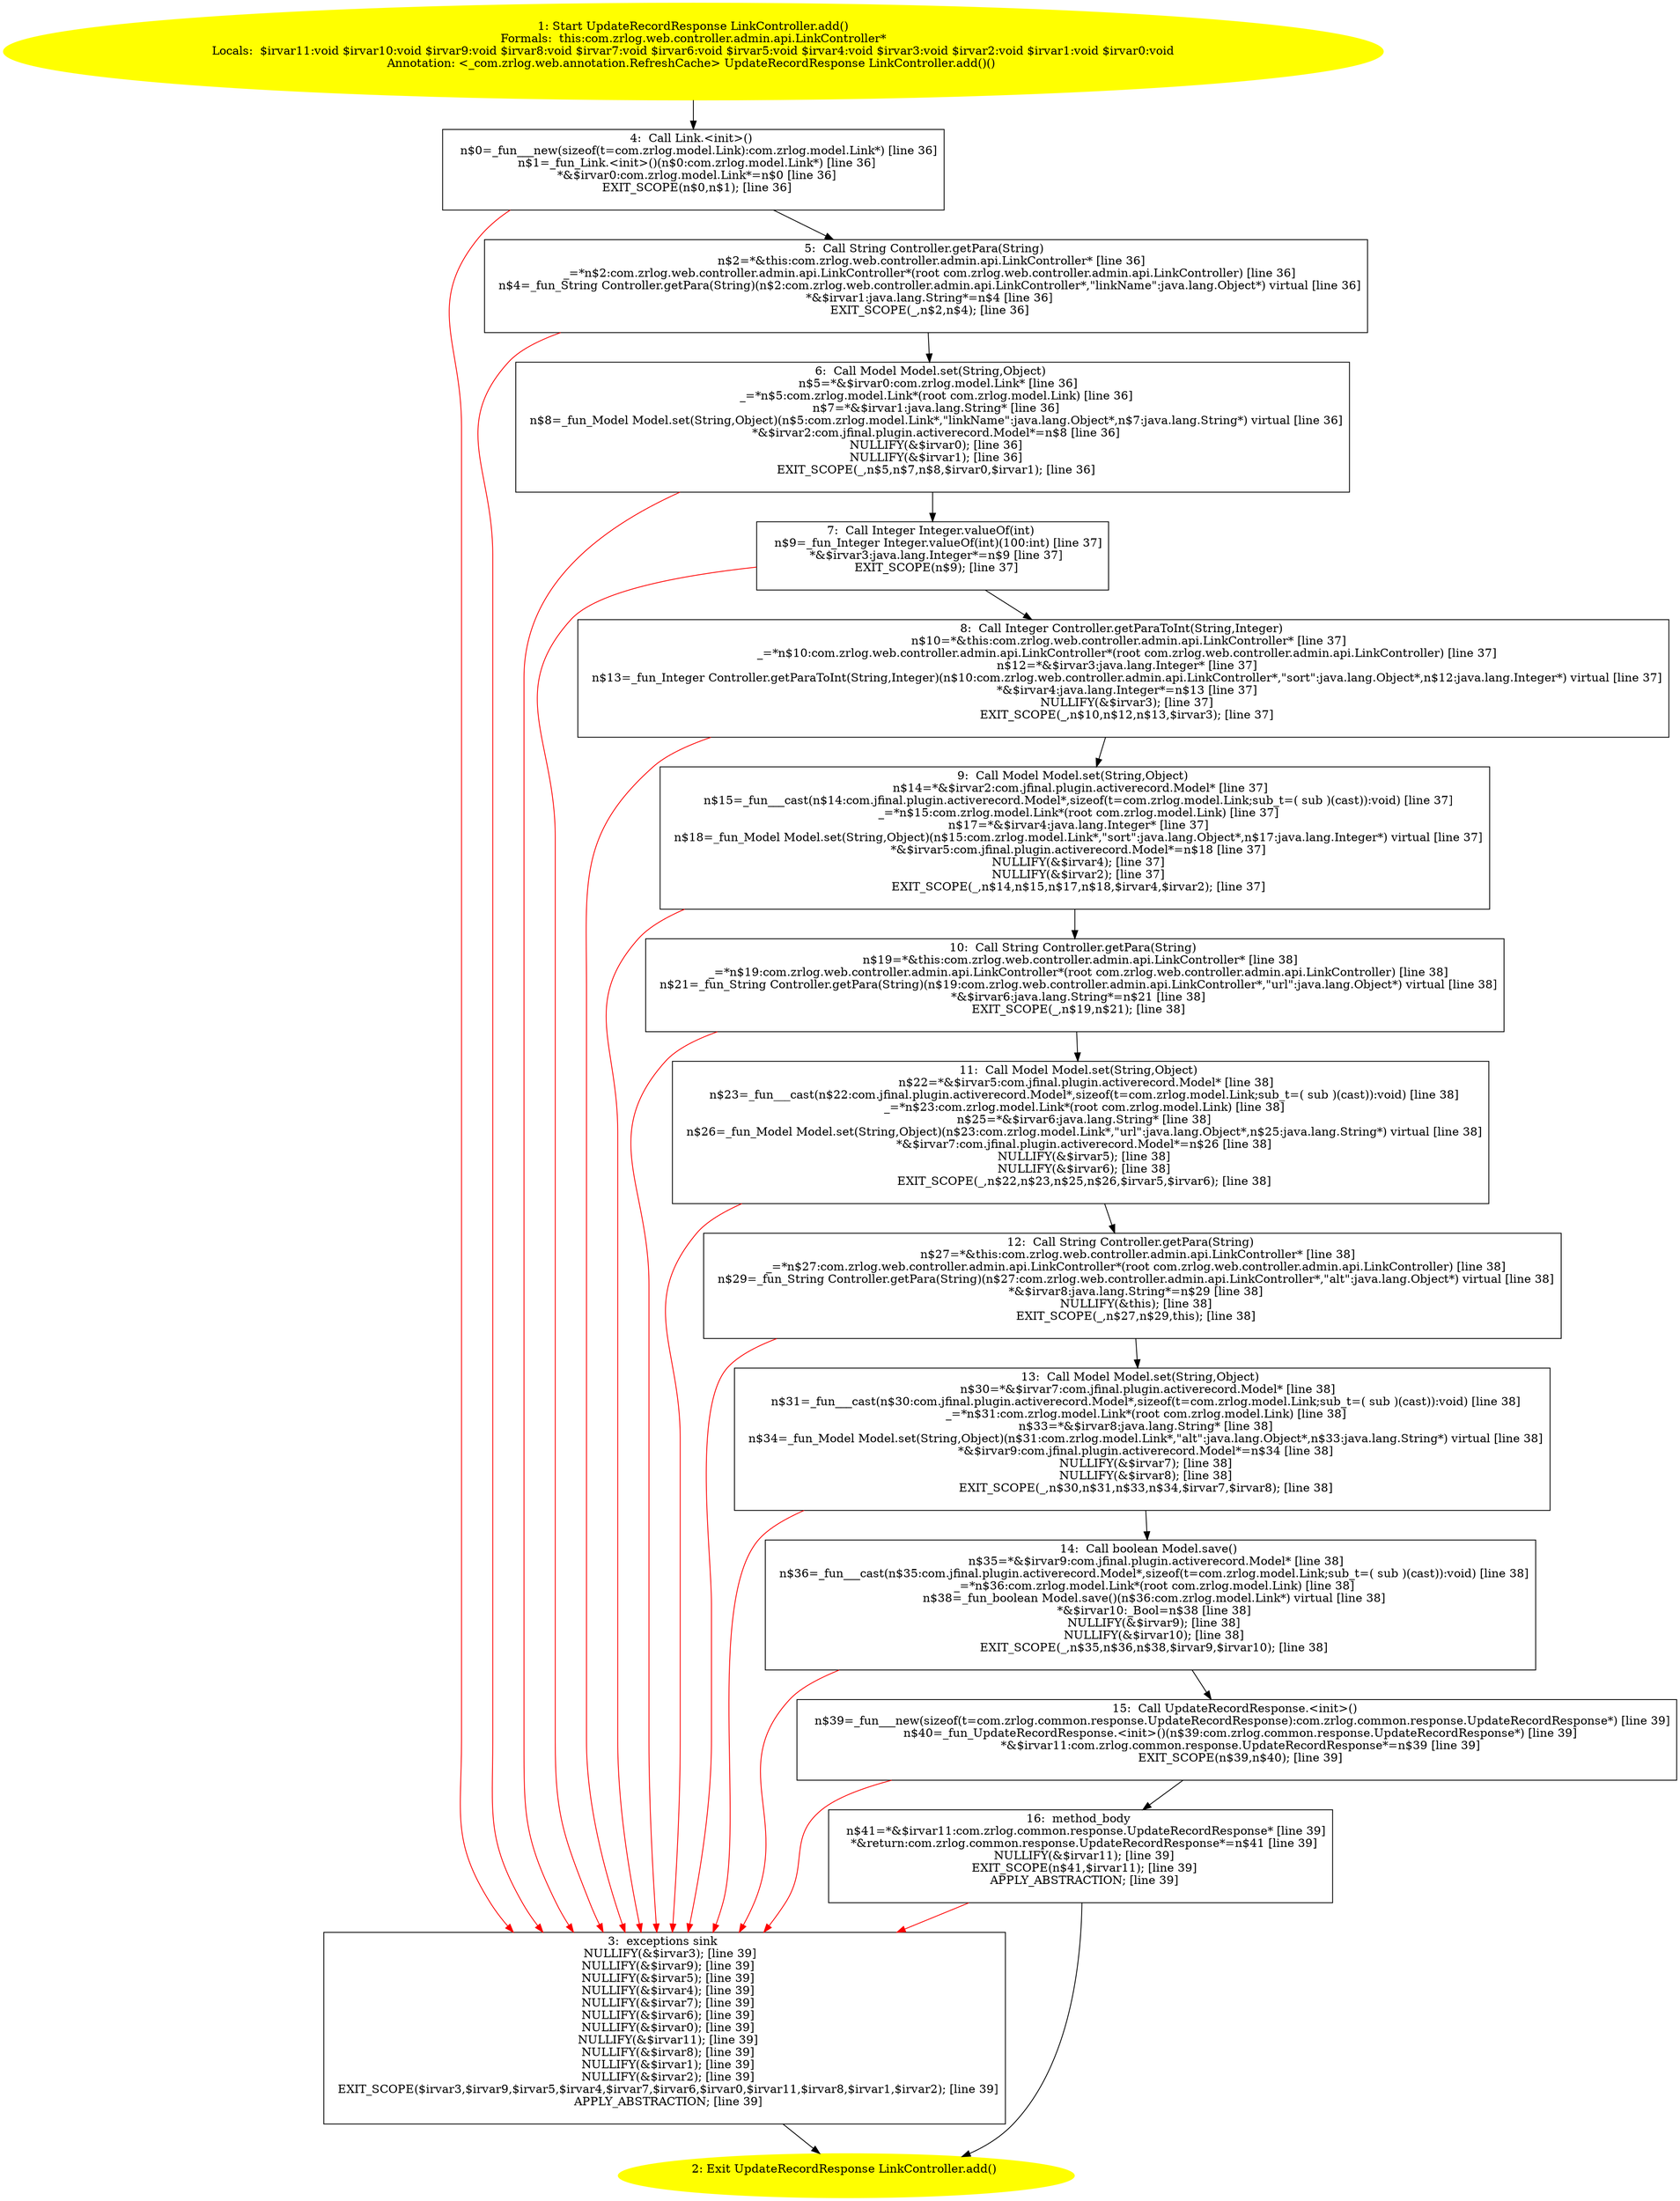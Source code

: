 /* @generated */
digraph cfg {
"com.zrlog.web.controller.admin.api.LinkController.add():com.zrlog.common.response.UpdateRecordRespon.764ece227195ac589cf312fb0e39b98a_1" [label="1: Start UpdateRecordResponse LinkController.add()\nFormals:  this:com.zrlog.web.controller.admin.api.LinkController*\nLocals:  $irvar11:void $irvar10:void $irvar9:void $irvar8:void $irvar7:void $irvar6:void $irvar5:void $irvar4:void $irvar3:void $irvar2:void $irvar1:void $irvar0:void\nAnnotation: <_com.zrlog.web.annotation.RefreshCache> UpdateRecordResponse LinkController.add()() \n  " color=yellow style=filled]
	

	 "com.zrlog.web.controller.admin.api.LinkController.add():com.zrlog.common.response.UpdateRecordRespon.764ece227195ac589cf312fb0e39b98a_1" -> "com.zrlog.web.controller.admin.api.LinkController.add():com.zrlog.common.response.UpdateRecordRespon.764ece227195ac589cf312fb0e39b98a_4" ;
"com.zrlog.web.controller.admin.api.LinkController.add():com.zrlog.common.response.UpdateRecordRespon.764ece227195ac589cf312fb0e39b98a_2" [label="2: Exit UpdateRecordResponse LinkController.add() \n  " color=yellow style=filled]
	

"com.zrlog.web.controller.admin.api.LinkController.add():com.zrlog.common.response.UpdateRecordRespon.764ece227195ac589cf312fb0e39b98a_3" [label="3:  exceptions sink \n   NULLIFY(&$irvar3); [line 39]\n  NULLIFY(&$irvar9); [line 39]\n  NULLIFY(&$irvar5); [line 39]\n  NULLIFY(&$irvar4); [line 39]\n  NULLIFY(&$irvar7); [line 39]\n  NULLIFY(&$irvar6); [line 39]\n  NULLIFY(&$irvar0); [line 39]\n  NULLIFY(&$irvar11); [line 39]\n  NULLIFY(&$irvar8); [line 39]\n  NULLIFY(&$irvar1); [line 39]\n  NULLIFY(&$irvar2); [line 39]\n  EXIT_SCOPE($irvar3,$irvar9,$irvar5,$irvar4,$irvar7,$irvar6,$irvar0,$irvar11,$irvar8,$irvar1,$irvar2); [line 39]\n  APPLY_ABSTRACTION; [line 39]\n " shape="box"]
	

	 "com.zrlog.web.controller.admin.api.LinkController.add():com.zrlog.common.response.UpdateRecordRespon.764ece227195ac589cf312fb0e39b98a_3" -> "com.zrlog.web.controller.admin.api.LinkController.add():com.zrlog.common.response.UpdateRecordRespon.764ece227195ac589cf312fb0e39b98a_2" ;
"com.zrlog.web.controller.admin.api.LinkController.add():com.zrlog.common.response.UpdateRecordRespon.764ece227195ac589cf312fb0e39b98a_4" [label="4:  Call Link.<init>() \n   n$0=_fun___new(sizeof(t=com.zrlog.model.Link):com.zrlog.model.Link*) [line 36]\n  n$1=_fun_Link.<init>()(n$0:com.zrlog.model.Link*) [line 36]\n  *&$irvar0:com.zrlog.model.Link*=n$0 [line 36]\n  EXIT_SCOPE(n$0,n$1); [line 36]\n " shape="box"]
	

	 "com.zrlog.web.controller.admin.api.LinkController.add():com.zrlog.common.response.UpdateRecordRespon.764ece227195ac589cf312fb0e39b98a_4" -> "com.zrlog.web.controller.admin.api.LinkController.add():com.zrlog.common.response.UpdateRecordRespon.764ece227195ac589cf312fb0e39b98a_5" ;
	 "com.zrlog.web.controller.admin.api.LinkController.add():com.zrlog.common.response.UpdateRecordRespon.764ece227195ac589cf312fb0e39b98a_4" -> "com.zrlog.web.controller.admin.api.LinkController.add():com.zrlog.common.response.UpdateRecordRespon.764ece227195ac589cf312fb0e39b98a_3" [color="red" ];
"com.zrlog.web.controller.admin.api.LinkController.add():com.zrlog.common.response.UpdateRecordRespon.764ece227195ac589cf312fb0e39b98a_5" [label="5:  Call String Controller.getPara(String) \n   n$2=*&this:com.zrlog.web.controller.admin.api.LinkController* [line 36]\n  _=*n$2:com.zrlog.web.controller.admin.api.LinkController*(root com.zrlog.web.controller.admin.api.LinkController) [line 36]\n  n$4=_fun_String Controller.getPara(String)(n$2:com.zrlog.web.controller.admin.api.LinkController*,\"linkName\":java.lang.Object*) virtual [line 36]\n  *&$irvar1:java.lang.String*=n$4 [line 36]\n  EXIT_SCOPE(_,n$2,n$4); [line 36]\n " shape="box"]
	

	 "com.zrlog.web.controller.admin.api.LinkController.add():com.zrlog.common.response.UpdateRecordRespon.764ece227195ac589cf312fb0e39b98a_5" -> "com.zrlog.web.controller.admin.api.LinkController.add():com.zrlog.common.response.UpdateRecordRespon.764ece227195ac589cf312fb0e39b98a_6" ;
	 "com.zrlog.web.controller.admin.api.LinkController.add():com.zrlog.common.response.UpdateRecordRespon.764ece227195ac589cf312fb0e39b98a_5" -> "com.zrlog.web.controller.admin.api.LinkController.add():com.zrlog.common.response.UpdateRecordRespon.764ece227195ac589cf312fb0e39b98a_3" [color="red" ];
"com.zrlog.web.controller.admin.api.LinkController.add():com.zrlog.common.response.UpdateRecordRespon.764ece227195ac589cf312fb0e39b98a_6" [label="6:  Call Model Model.set(String,Object) \n   n$5=*&$irvar0:com.zrlog.model.Link* [line 36]\n  _=*n$5:com.zrlog.model.Link*(root com.zrlog.model.Link) [line 36]\n  n$7=*&$irvar1:java.lang.String* [line 36]\n  n$8=_fun_Model Model.set(String,Object)(n$5:com.zrlog.model.Link*,\"linkName\":java.lang.Object*,n$7:java.lang.String*) virtual [line 36]\n  *&$irvar2:com.jfinal.plugin.activerecord.Model*=n$8 [line 36]\n  NULLIFY(&$irvar0); [line 36]\n  NULLIFY(&$irvar1); [line 36]\n  EXIT_SCOPE(_,n$5,n$7,n$8,$irvar0,$irvar1); [line 36]\n " shape="box"]
	

	 "com.zrlog.web.controller.admin.api.LinkController.add():com.zrlog.common.response.UpdateRecordRespon.764ece227195ac589cf312fb0e39b98a_6" -> "com.zrlog.web.controller.admin.api.LinkController.add():com.zrlog.common.response.UpdateRecordRespon.764ece227195ac589cf312fb0e39b98a_7" ;
	 "com.zrlog.web.controller.admin.api.LinkController.add():com.zrlog.common.response.UpdateRecordRespon.764ece227195ac589cf312fb0e39b98a_6" -> "com.zrlog.web.controller.admin.api.LinkController.add():com.zrlog.common.response.UpdateRecordRespon.764ece227195ac589cf312fb0e39b98a_3" [color="red" ];
"com.zrlog.web.controller.admin.api.LinkController.add():com.zrlog.common.response.UpdateRecordRespon.764ece227195ac589cf312fb0e39b98a_7" [label="7:  Call Integer Integer.valueOf(int) \n   n$9=_fun_Integer Integer.valueOf(int)(100:int) [line 37]\n  *&$irvar3:java.lang.Integer*=n$9 [line 37]\n  EXIT_SCOPE(n$9); [line 37]\n " shape="box"]
	

	 "com.zrlog.web.controller.admin.api.LinkController.add():com.zrlog.common.response.UpdateRecordRespon.764ece227195ac589cf312fb0e39b98a_7" -> "com.zrlog.web.controller.admin.api.LinkController.add():com.zrlog.common.response.UpdateRecordRespon.764ece227195ac589cf312fb0e39b98a_8" ;
	 "com.zrlog.web.controller.admin.api.LinkController.add():com.zrlog.common.response.UpdateRecordRespon.764ece227195ac589cf312fb0e39b98a_7" -> "com.zrlog.web.controller.admin.api.LinkController.add():com.zrlog.common.response.UpdateRecordRespon.764ece227195ac589cf312fb0e39b98a_3" [color="red" ];
"com.zrlog.web.controller.admin.api.LinkController.add():com.zrlog.common.response.UpdateRecordRespon.764ece227195ac589cf312fb0e39b98a_8" [label="8:  Call Integer Controller.getParaToInt(String,Integer) \n   n$10=*&this:com.zrlog.web.controller.admin.api.LinkController* [line 37]\n  _=*n$10:com.zrlog.web.controller.admin.api.LinkController*(root com.zrlog.web.controller.admin.api.LinkController) [line 37]\n  n$12=*&$irvar3:java.lang.Integer* [line 37]\n  n$13=_fun_Integer Controller.getParaToInt(String,Integer)(n$10:com.zrlog.web.controller.admin.api.LinkController*,\"sort\":java.lang.Object*,n$12:java.lang.Integer*) virtual [line 37]\n  *&$irvar4:java.lang.Integer*=n$13 [line 37]\n  NULLIFY(&$irvar3); [line 37]\n  EXIT_SCOPE(_,n$10,n$12,n$13,$irvar3); [line 37]\n " shape="box"]
	

	 "com.zrlog.web.controller.admin.api.LinkController.add():com.zrlog.common.response.UpdateRecordRespon.764ece227195ac589cf312fb0e39b98a_8" -> "com.zrlog.web.controller.admin.api.LinkController.add():com.zrlog.common.response.UpdateRecordRespon.764ece227195ac589cf312fb0e39b98a_9" ;
	 "com.zrlog.web.controller.admin.api.LinkController.add():com.zrlog.common.response.UpdateRecordRespon.764ece227195ac589cf312fb0e39b98a_8" -> "com.zrlog.web.controller.admin.api.LinkController.add():com.zrlog.common.response.UpdateRecordRespon.764ece227195ac589cf312fb0e39b98a_3" [color="red" ];
"com.zrlog.web.controller.admin.api.LinkController.add():com.zrlog.common.response.UpdateRecordRespon.764ece227195ac589cf312fb0e39b98a_9" [label="9:  Call Model Model.set(String,Object) \n   n$14=*&$irvar2:com.jfinal.plugin.activerecord.Model* [line 37]\n  n$15=_fun___cast(n$14:com.jfinal.plugin.activerecord.Model*,sizeof(t=com.zrlog.model.Link;sub_t=( sub )(cast)):void) [line 37]\n  _=*n$15:com.zrlog.model.Link*(root com.zrlog.model.Link) [line 37]\n  n$17=*&$irvar4:java.lang.Integer* [line 37]\n  n$18=_fun_Model Model.set(String,Object)(n$15:com.zrlog.model.Link*,\"sort\":java.lang.Object*,n$17:java.lang.Integer*) virtual [line 37]\n  *&$irvar5:com.jfinal.plugin.activerecord.Model*=n$18 [line 37]\n  NULLIFY(&$irvar4); [line 37]\n  NULLIFY(&$irvar2); [line 37]\n  EXIT_SCOPE(_,n$14,n$15,n$17,n$18,$irvar4,$irvar2); [line 37]\n " shape="box"]
	

	 "com.zrlog.web.controller.admin.api.LinkController.add():com.zrlog.common.response.UpdateRecordRespon.764ece227195ac589cf312fb0e39b98a_9" -> "com.zrlog.web.controller.admin.api.LinkController.add():com.zrlog.common.response.UpdateRecordRespon.764ece227195ac589cf312fb0e39b98a_10" ;
	 "com.zrlog.web.controller.admin.api.LinkController.add():com.zrlog.common.response.UpdateRecordRespon.764ece227195ac589cf312fb0e39b98a_9" -> "com.zrlog.web.controller.admin.api.LinkController.add():com.zrlog.common.response.UpdateRecordRespon.764ece227195ac589cf312fb0e39b98a_3" [color="red" ];
"com.zrlog.web.controller.admin.api.LinkController.add():com.zrlog.common.response.UpdateRecordRespon.764ece227195ac589cf312fb0e39b98a_10" [label="10:  Call String Controller.getPara(String) \n   n$19=*&this:com.zrlog.web.controller.admin.api.LinkController* [line 38]\n  _=*n$19:com.zrlog.web.controller.admin.api.LinkController*(root com.zrlog.web.controller.admin.api.LinkController) [line 38]\n  n$21=_fun_String Controller.getPara(String)(n$19:com.zrlog.web.controller.admin.api.LinkController*,\"url\":java.lang.Object*) virtual [line 38]\n  *&$irvar6:java.lang.String*=n$21 [line 38]\n  EXIT_SCOPE(_,n$19,n$21); [line 38]\n " shape="box"]
	

	 "com.zrlog.web.controller.admin.api.LinkController.add():com.zrlog.common.response.UpdateRecordRespon.764ece227195ac589cf312fb0e39b98a_10" -> "com.zrlog.web.controller.admin.api.LinkController.add():com.zrlog.common.response.UpdateRecordRespon.764ece227195ac589cf312fb0e39b98a_11" ;
	 "com.zrlog.web.controller.admin.api.LinkController.add():com.zrlog.common.response.UpdateRecordRespon.764ece227195ac589cf312fb0e39b98a_10" -> "com.zrlog.web.controller.admin.api.LinkController.add():com.zrlog.common.response.UpdateRecordRespon.764ece227195ac589cf312fb0e39b98a_3" [color="red" ];
"com.zrlog.web.controller.admin.api.LinkController.add():com.zrlog.common.response.UpdateRecordRespon.764ece227195ac589cf312fb0e39b98a_11" [label="11:  Call Model Model.set(String,Object) \n   n$22=*&$irvar5:com.jfinal.plugin.activerecord.Model* [line 38]\n  n$23=_fun___cast(n$22:com.jfinal.plugin.activerecord.Model*,sizeof(t=com.zrlog.model.Link;sub_t=( sub )(cast)):void) [line 38]\n  _=*n$23:com.zrlog.model.Link*(root com.zrlog.model.Link) [line 38]\n  n$25=*&$irvar6:java.lang.String* [line 38]\n  n$26=_fun_Model Model.set(String,Object)(n$23:com.zrlog.model.Link*,\"url\":java.lang.Object*,n$25:java.lang.String*) virtual [line 38]\n  *&$irvar7:com.jfinal.plugin.activerecord.Model*=n$26 [line 38]\n  NULLIFY(&$irvar5); [line 38]\n  NULLIFY(&$irvar6); [line 38]\n  EXIT_SCOPE(_,n$22,n$23,n$25,n$26,$irvar5,$irvar6); [line 38]\n " shape="box"]
	

	 "com.zrlog.web.controller.admin.api.LinkController.add():com.zrlog.common.response.UpdateRecordRespon.764ece227195ac589cf312fb0e39b98a_11" -> "com.zrlog.web.controller.admin.api.LinkController.add():com.zrlog.common.response.UpdateRecordRespon.764ece227195ac589cf312fb0e39b98a_12" ;
	 "com.zrlog.web.controller.admin.api.LinkController.add():com.zrlog.common.response.UpdateRecordRespon.764ece227195ac589cf312fb0e39b98a_11" -> "com.zrlog.web.controller.admin.api.LinkController.add():com.zrlog.common.response.UpdateRecordRespon.764ece227195ac589cf312fb0e39b98a_3" [color="red" ];
"com.zrlog.web.controller.admin.api.LinkController.add():com.zrlog.common.response.UpdateRecordRespon.764ece227195ac589cf312fb0e39b98a_12" [label="12:  Call String Controller.getPara(String) \n   n$27=*&this:com.zrlog.web.controller.admin.api.LinkController* [line 38]\n  _=*n$27:com.zrlog.web.controller.admin.api.LinkController*(root com.zrlog.web.controller.admin.api.LinkController) [line 38]\n  n$29=_fun_String Controller.getPara(String)(n$27:com.zrlog.web.controller.admin.api.LinkController*,\"alt\":java.lang.Object*) virtual [line 38]\n  *&$irvar8:java.lang.String*=n$29 [line 38]\n  NULLIFY(&this); [line 38]\n  EXIT_SCOPE(_,n$27,n$29,this); [line 38]\n " shape="box"]
	

	 "com.zrlog.web.controller.admin.api.LinkController.add():com.zrlog.common.response.UpdateRecordRespon.764ece227195ac589cf312fb0e39b98a_12" -> "com.zrlog.web.controller.admin.api.LinkController.add():com.zrlog.common.response.UpdateRecordRespon.764ece227195ac589cf312fb0e39b98a_13" ;
	 "com.zrlog.web.controller.admin.api.LinkController.add():com.zrlog.common.response.UpdateRecordRespon.764ece227195ac589cf312fb0e39b98a_12" -> "com.zrlog.web.controller.admin.api.LinkController.add():com.zrlog.common.response.UpdateRecordRespon.764ece227195ac589cf312fb0e39b98a_3" [color="red" ];
"com.zrlog.web.controller.admin.api.LinkController.add():com.zrlog.common.response.UpdateRecordRespon.764ece227195ac589cf312fb0e39b98a_13" [label="13:  Call Model Model.set(String,Object) \n   n$30=*&$irvar7:com.jfinal.plugin.activerecord.Model* [line 38]\n  n$31=_fun___cast(n$30:com.jfinal.plugin.activerecord.Model*,sizeof(t=com.zrlog.model.Link;sub_t=( sub )(cast)):void) [line 38]\n  _=*n$31:com.zrlog.model.Link*(root com.zrlog.model.Link) [line 38]\n  n$33=*&$irvar8:java.lang.String* [line 38]\n  n$34=_fun_Model Model.set(String,Object)(n$31:com.zrlog.model.Link*,\"alt\":java.lang.Object*,n$33:java.lang.String*) virtual [line 38]\n  *&$irvar9:com.jfinal.plugin.activerecord.Model*=n$34 [line 38]\n  NULLIFY(&$irvar7); [line 38]\n  NULLIFY(&$irvar8); [line 38]\n  EXIT_SCOPE(_,n$30,n$31,n$33,n$34,$irvar7,$irvar8); [line 38]\n " shape="box"]
	

	 "com.zrlog.web.controller.admin.api.LinkController.add():com.zrlog.common.response.UpdateRecordRespon.764ece227195ac589cf312fb0e39b98a_13" -> "com.zrlog.web.controller.admin.api.LinkController.add():com.zrlog.common.response.UpdateRecordRespon.764ece227195ac589cf312fb0e39b98a_14" ;
	 "com.zrlog.web.controller.admin.api.LinkController.add():com.zrlog.common.response.UpdateRecordRespon.764ece227195ac589cf312fb0e39b98a_13" -> "com.zrlog.web.controller.admin.api.LinkController.add():com.zrlog.common.response.UpdateRecordRespon.764ece227195ac589cf312fb0e39b98a_3" [color="red" ];
"com.zrlog.web.controller.admin.api.LinkController.add():com.zrlog.common.response.UpdateRecordRespon.764ece227195ac589cf312fb0e39b98a_14" [label="14:  Call boolean Model.save() \n   n$35=*&$irvar9:com.jfinal.plugin.activerecord.Model* [line 38]\n  n$36=_fun___cast(n$35:com.jfinal.plugin.activerecord.Model*,sizeof(t=com.zrlog.model.Link;sub_t=( sub )(cast)):void) [line 38]\n  _=*n$36:com.zrlog.model.Link*(root com.zrlog.model.Link) [line 38]\n  n$38=_fun_boolean Model.save()(n$36:com.zrlog.model.Link*) virtual [line 38]\n  *&$irvar10:_Bool=n$38 [line 38]\n  NULLIFY(&$irvar9); [line 38]\n  NULLIFY(&$irvar10); [line 38]\n  EXIT_SCOPE(_,n$35,n$36,n$38,$irvar9,$irvar10); [line 38]\n " shape="box"]
	

	 "com.zrlog.web.controller.admin.api.LinkController.add():com.zrlog.common.response.UpdateRecordRespon.764ece227195ac589cf312fb0e39b98a_14" -> "com.zrlog.web.controller.admin.api.LinkController.add():com.zrlog.common.response.UpdateRecordRespon.764ece227195ac589cf312fb0e39b98a_15" ;
	 "com.zrlog.web.controller.admin.api.LinkController.add():com.zrlog.common.response.UpdateRecordRespon.764ece227195ac589cf312fb0e39b98a_14" -> "com.zrlog.web.controller.admin.api.LinkController.add():com.zrlog.common.response.UpdateRecordRespon.764ece227195ac589cf312fb0e39b98a_3" [color="red" ];
"com.zrlog.web.controller.admin.api.LinkController.add():com.zrlog.common.response.UpdateRecordRespon.764ece227195ac589cf312fb0e39b98a_15" [label="15:  Call UpdateRecordResponse.<init>() \n   n$39=_fun___new(sizeof(t=com.zrlog.common.response.UpdateRecordResponse):com.zrlog.common.response.UpdateRecordResponse*) [line 39]\n  n$40=_fun_UpdateRecordResponse.<init>()(n$39:com.zrlog.common.response.UpdateRecordResponse*) [line 39]\n  *&$irvar11:com.zrlog.common.response.UpdateRecordResponse*=n$39 [line 39]\n  EXIT_SCOPE(n$39,n$40); [line 39]\n " shape="box"]
	

	 "com.zrlog.web.controller.admin.api.LinkController.add():com.zrlog.common.response.UpdateRecordRespon.764ece227195ac589cf312fb0e39b98a_15" -> "com.zrlog.web.controller.admin.api.LinkController.add():com.zrlog.common.response.UpdateRecordRespon.764ece227195ac589cf312fb0e39b98a_16" ;
	 "com.zrlog.web.controller.admin.api.LinkController.add():com.zrlog.common.response.UpdateRecordRespon.764ece227195ac589cf312fb0e39b98a_15" -> "com.zrlog.web.controller.admin.api.LinkController.add():com.zrlog.common.response.UpdateRecordRespon.764ece227195ac589cf312fb0e39b98a_3" [color="red" ];
"com.zrlog.web.controller.admin.api.LinkController.add():com.zrlog.common.response.UpdateRecordRespon.764ece227195ac589cf312fb0e39b98a_16" [label="16:  method_body \n   n$41=*&$irvar11:com.zrlog.common.response.UpdateRecordResponse* [line 39]\n  *&return:com.zrlog.common.response.UpdateRecordResponse*=n$41 [line 39]\n  NULLIFY(&$irvar11); [line 39]\n  EXIT_SCOPE(n$41,$irvar11); [line 39]\n  APPLY_ABSTRACTION; [line 39]\n " shape="box"]
	

	 "com.zrlog.web.controller.admin.api.LinkController.add():com.zrlog.common.response.UpdateRecordRespon.764ece227195ac589cf312fb0e39b98a_16" -> "com.zrlog.web.controller.admin.api.LinkController.add():com.zrlog.common.response.UpdateRecordRespon.764ece227195ac589cf312fb0e39b98a_2" ;
	 "com.zrlog.web.controller.admin.api.LinkController.add():com.zrlog.common.response.UpdateRecordRespon.764ece227195ac589cf312fb0e39b98a_16" -> "com.zrlog.web.controller.admin.api.LinkController.add():com.zrlog.common.response.UpdateRecordRespon.764ece227195ac589cf312fb0e39b98a_3" [color="red" ];
}
